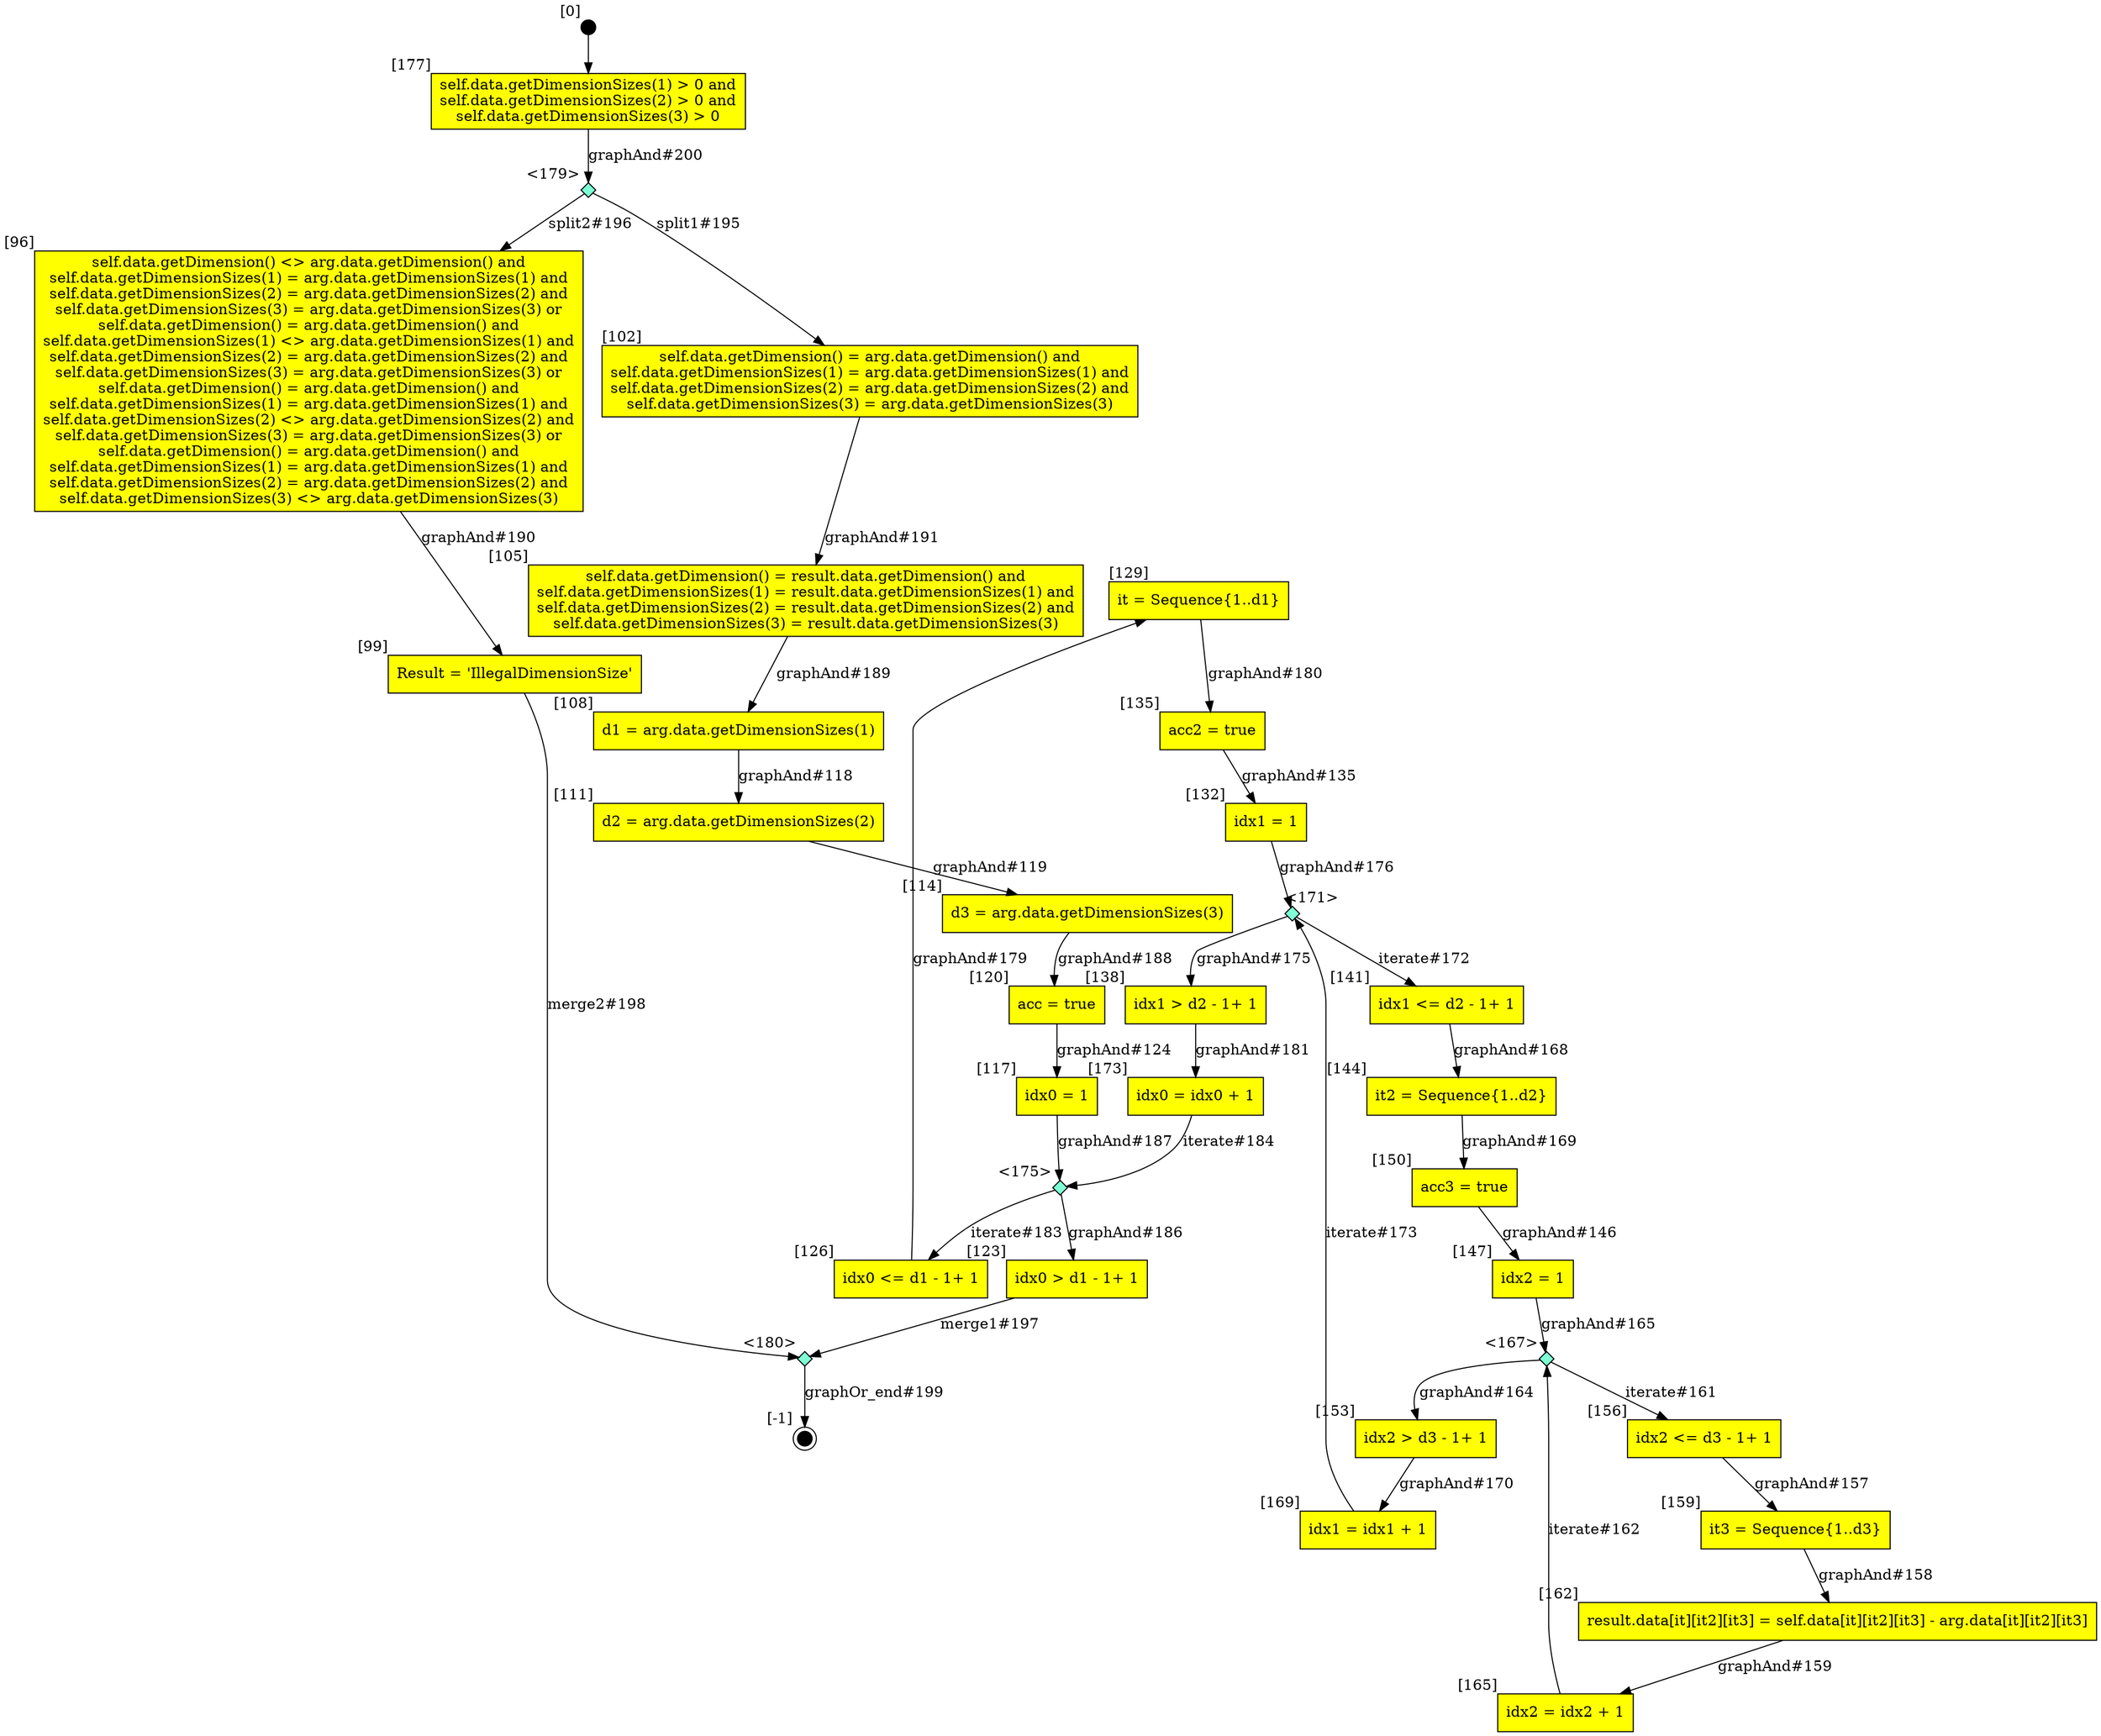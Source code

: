 digraph CLG {
  129 [shape="box", label="it = Sequence{1..d1}", style=filled, fillcolor=yellow, xlabel="[129]"];
  132 [shape="box", label="idx1 = 1", style=filled, fillcolor=yellow, xlabel="[132]"];
  135 [shape="box", label="acc2 = true", style=filled, fillcolor=yellow, xlabel="[135]"];
  138 [shape="box", label="idx1 > d2 - 1+ 1", style=filled, fillcolor=yellow, xlabel="[138]"];
  141 [shape="box", label="idx1 <= d2 - 1+ 1", style=filled, fillcolor=yellow, xlabel="[141]"];
  144 [shape="box", label="it2 = Sequence{1..d2}", style=filled, fillcolor=yellow, xlabel="[144]"];
  147 [shape="box", label="idx2 = 1", style=filled, fillcolor=yellow, xlabel="[147]"];
  150 [shape="box", label="acc3 = true", style=filled, fillcolor=yellow, xlabel="[150]"];
  153 [shape="box", label="idx2 > d3 - 1+ 1", style=filled, fillcolor=yellow, xlabel="[153]"];
  156 [shape="box", label="idx2 <= d3 - 1+ 1", style=filled, fillcolor=yellow, xlabel="[156]"];
  159 [shape="box", label="it3 = Sequence{1..d3}", style=filled, fillcolor=yellow, xlabel="[159]"];
  96 [shape="box", label="self.data.getDimension() <> arg.data.getDimension() and
self.data.getDimensionSizes(1) = arg.data.getDimensionSizes(1) and
self.data.getDimensionSizes(2) = arg.data.getDimensionSizes(2) and
self.data.getDimensionSizes(3) = arg.data.getDimensionSizes(3) or
self.data.getDimension() = arg.data.getDimension() and
self.data.getDimensionSizes(1) <> arg.data.getDimensionSizes(1) and
self.data.getDimensionSizes(2) = arg.data.getDimensionSizes(2) and
self.data.getDimensionSizes(3) = arg.data.getDimensionSizes(3) or
self.data.getDimension() = arg.data.getDimension() and
self.data.getDimensionSizes(1) = arg.data.getDimensionSizes(1) and
self.data.getDimensionSizes(2) <> arg.data.getDimensionSizes(2) and
self.data.getDimensionSizes(3) = arg.data.getDimensionSizes(3) or
self.data.getDimension() = arg.data.getDimension() and
self.data.getDimensionSizes(1) = arg.data.getDimensionSizes(1) and
self.data.getDimensionSizes(2) = arg.data.getDimensionSizes(2) and
self.data.getDimensionSizes(3) <> arg.data.getDimensionSizes(3)
", style=filled, fillcolor=yellow, xlabel="[96]"];
  162 [shape="box", label="result.data[it][it2][it3] = self.data[it][it2][it3] - arg.data[it][it2][it3]", style=filled, fillcolor=yellow, xlabel="[162]"];
  99 [shape="box", label="Result = 'IllegalDimensionSize'", style=filled, fillcolor=yellow, xlabel="[99]"];
  100 [style=filled, fillcolor=black, shape="doublecircle", label="", fixedsize=true, width=.2, height=.2, xlabel="[-1]"];
  165 [shape="box", label="idx2 = idx2 + 1", style=filled, fillcolor=yellow, xlabel="[165]"];
  102 [shape="box", label="self.data.getDimension() = arg.data.getDimension() and
self.data.getDimensionSizes(1) = arg.data.getDimensionSizes(1) and
self.data.getDimensionSizes(2) = arg.data.getDimensionSizes(2) and
self.data.getDimensionSizes(3) = arg.data.getDimensionSizes(3)
", style=filled, fillcolor=yellow, xlabel="[102]"];
  167 [shape="diamond", label="", xlabel="<167>", style=filled, fillcolor=aquamarine, fixedsize=true, width=.2, height=.2];
  105 [shape="box", label="self.data.getDimension() = result.data.getDimension() and
self.data.getDimensionSizes(1) = result.data.getDimensionSizes(1) and
self.data.getDimensionSizes(2) = result.data.getDimensionSizes(2) and
self.data.getDimensionSizes(3) = result.data.getDimensionSizes(3)
", style=filled, fillcolor=yellow, xlabel="[105]"];
  169 [shape="box", label="idx1 = idx1 + 1", style=filled, fillcolor=yellow, xlabel="[169]"];
  171 [shape="diamond", label="", xlabel="<171>", style=filled, fillcolor=aquamarine, fixedsize=true, width=.2, height=.2];
  108 [shape="box", label="d1 = arg.data.getDimensionSizes(1)", style=filled, fillcolor=yellow, xlabel="[108]"];
  173 [shape="box", label="idx0 = idx0 + 1", style=filled, fillcolor=yellow, xlabel="[173]"];
  111 [shape="box", label="d2 = arg.data.getDimensionSizes(2)", style=filled, fillcolor=yellow, xlabel="[111]"];
  175 [shape="diamond", label="", xlabel="<175>", style=filled, fillcolor=aquamarine, fixedsize=true, width=.2, height=.2];
  176 [style=filled, fillcolor=black, shape="circle", label="", fixedsize=true, width=.2, height=.2, xlabel="[0]"];
  177 [shape="box", label="self.data.getDimensionSizes(1) > 0 and
self.data.getDimensionSizes(2) > 0 and
self.data.getDimensionSizes(3) > 0
", style=filled, fillcolor=yellow, xlabel="[177]"];
  114 [shape="box", label="d3 = arg.data.getDimensionSizes(3)", style=filled, fillcolor=yellow, xlabel="[114]"];
  179 [shape="diamond", label="", xlabel="<179>", style=filled, fillcolor=aquamarine, fixedsize=true, width=.2, height=.2];
  180 [shape="diamond", label="", xlabel="<180>", style=filled, fillcolor=aquamarine, fixedsize=true, width=.2, height=.2];
  117 [shape="box", label="idx0 = 1", style=filled, fillcolor=yellow, xlabel="[117]"];
  120 [shape="box", label="acc = true", style=filled, fillcolor=yellow, xlabel="[120]"];
  123 [shape="box", label="idx0 > d1 - 1+ 1", style=filled, fillcolor=yellow, xlabel="[123]"];
  126 [shape="box", label="idx0 <= d1 - 1+ 1", style=filled, fillcolor=yellow, xlabel="[126]"];
  176 -> 177;
  179 -> 102[label="split1#195"];
  179 -> 96[label="split2#196"];
  123 -> 180[label="merge1#197"];
  99 -> 180[label="merge2#198"];
  135 -> 132[label="graphAnd#135"];
  180 -> 100[label="graphOr_end#199"];
  177 -> 179[label="graphAnd#200"];
  150 -> 147[label="graphAnd#146"];
  156 -> 159[label="graphAnd#157"];
  159 -> 162[label="graphAnd#158"];
  162 -> 165[label="graphAnd#159"];
  167 -> 156[label="iterate#161"];
  165 -> 167[label="iterate#162"];
  167 -> 153[label="graphAnd#164"];
  147 -> 167[label="graphAnd#165"];
  141 -> 144[label="graphAnd#168"];
  144 -> 150[label="graphAnd#169"];
  153 -> 169[label="graphAnd#170"];
  171 -> 141[label="iterate#172"];
  169 -> 171[label="iterate#173"];
  171 -> 138[label="graphAnd#175"];
  132 -> 171[label="graphAnd#176"];
  126 -> 129[label="graphAnd#179"];
  129 -> 135[label="graphAnd#180"];
  138 -> 173[label="graphAnd#181"];
  108 -> 111[label="graphAnd#118"];
  111 -> 114[label="graphAnd#119"];
  175 -> 126[label="iterate#183"];
  173 -> 175[label="iterate#184"];
  175 -> 123[label="graphAnd#186"];
  117 -> 175[label="graphAnd#187"];
  114 -> 120[label="graphAnd#188"];
  120 -> 117[label="graphAnd#124"];
  105 -> 108[label="graphAnd#189"];
  96 -> 99[label="graphAnd#190"];
  102 -> 105[label="graphAnd#191"];
}

